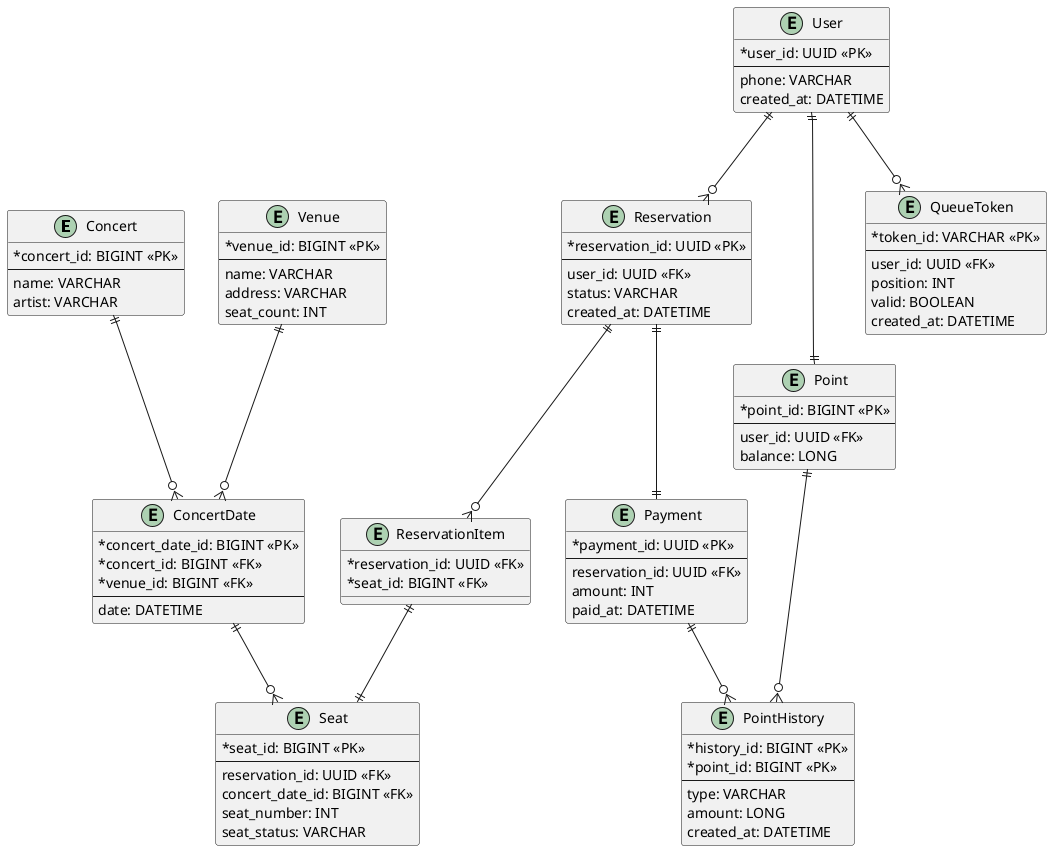 @startuml
skinparam classAttributeIconSize 0

entity Concert {
    *concert_id: BIGINT <<PK>>
    --
    name: VARCHAR
    artist: VARCHAR
}

entity Venue {
    *venue_id: BIGINT <<PK>>
    --
    name: VARCHAR
    address: VARCHAR
    seat_count: INT
}

entity ConcertDate {
    *concert_date_id: BIGINT <<PK>>
    *concert_id: BIGINT <<FK>>
    *venue_id: BIGINT <<FK>>
    --
    date: DATETIME
}

entity User {
  *user_id: UUID <<PK>>
  --
  phone: VARCHAR
  created_at: DATETIME
}

entity PointHistory {
    *history_id: BIGINT <<PK>>
    *point_id: BIGINT <<PK>>
    --
    type: VARCHAR
    amount: LONG
    created_at: DATETIME
}

entity Point {
    *point_id: BIGINT <<PK>>
    --
    user_id: UUID <<FK>>
    balance: LONG
}

entity QueueToken {
  *token_id: VARCHAR <<PK>>
  --
  user_id: UUID <<FK>>
  position: INT
  valid: BOOLEAN
  created_at: DATETIME
}

entity Reservation {
  *reservation_id: UUID <<PK>>
  --
  user_id: UUID <<FK>>
  status: VARCHAR
  created_at: DATETIME
}

entity ReservationItem {
  *reservation_id: UUID <<FK>>
  *seat_id: BIGINT <<FK>>
}

entity Seat {
  *seat_id: BIGINT <<PK>>
  --
  reservation_id: UUID <<FK>>
  concert_date_id: BIGINT <<FK>>
  seat_number: INT
  seat_status: VARCHAR
}

entity Payment {
  *payment_id: UUID <<PK>>
  --
  reservation_id: UUID <<FK>>
  amount: INT
  paid_at: DATETIME
}

Concert ||--o{ ConcertDate : ""
Venue ||--o{ ConcertDate : ""
User ||--o{ QueueToken : ""
User ||--|| Point : ""
Point ||--o{ PointHistory : ""
User ||--o{ Reservation : ""
Reservation ||--o{ ReservationItem : ""
ReservationItem ||--|| Seat : ""
ConcertDate ||--o{ Seat : ""
Reservation ||--|| Payment : ""
Payment ||--o{ PointHistory

@enduml